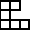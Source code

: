 size(0, 15pt);

draw(
    (0,0)--(3,0) ^^ (0,1)--(3,1) ^^ (0,2)--(2,2) ^^ (0,3)--(2,3) ^^
    (0,0)--(0,3) ^^ (1,0)--(1,3) ^^
        (2,0)--(2,1) ^^ (2,2)--(2,3) ^^ (3,0)--(3,1)
);


